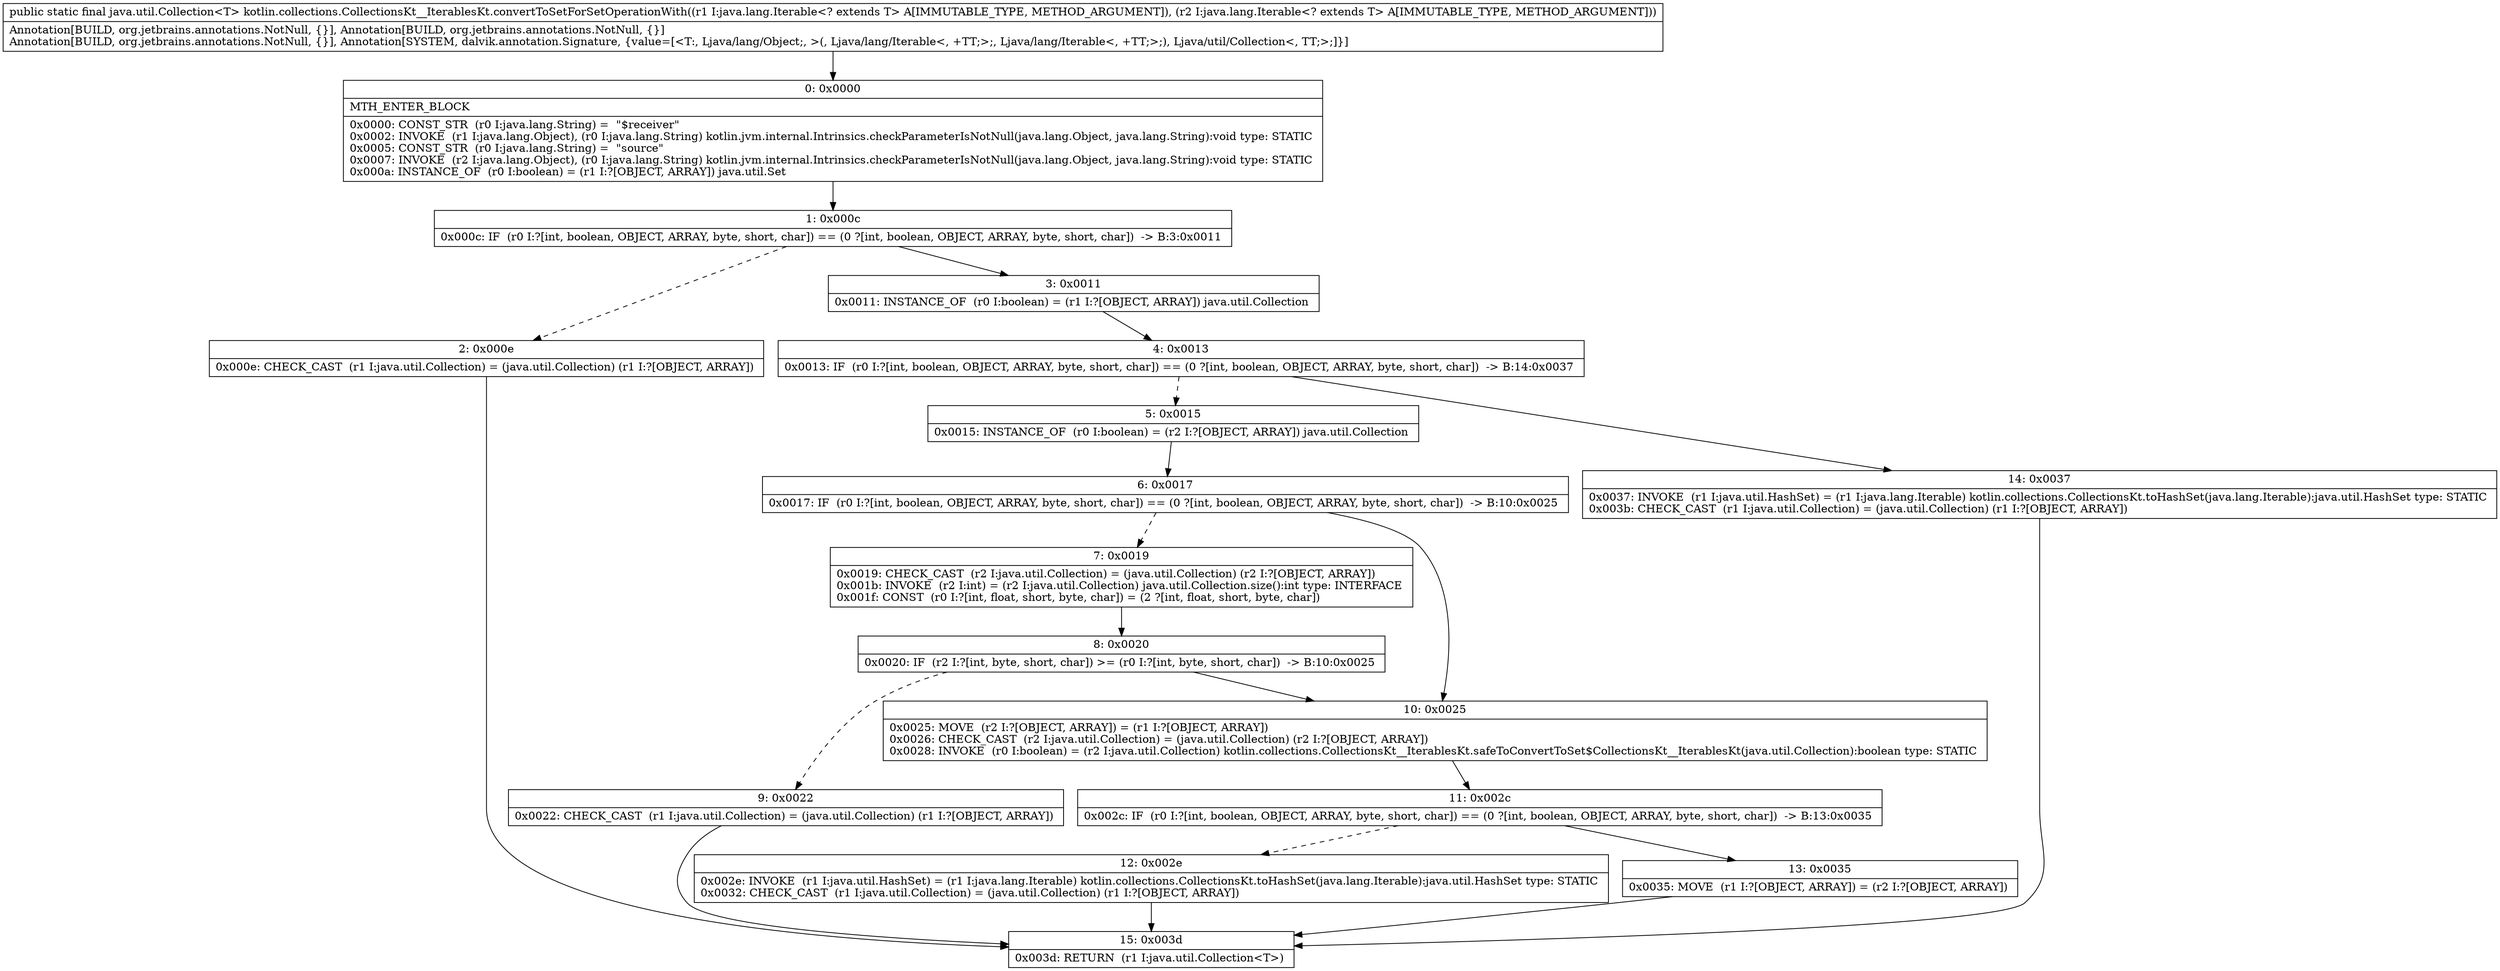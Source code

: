 digraph "CFG forkotlin.collections.CollectionsKt__IterablesKt.convertToSetForSetOperationWith(Ljava\/lang\/Iterable;Ljava\/lang\/Iterable;)Ljava\/util\/Collection;" {
Node_0 [shape=record,label="{0\:\ 0x0000|MTH_ENTER_BLOCK\l|0x0000: CONST_STR  (r0 I:java.lang.String) =  \"$receiver\" \l0x0002: INVOKE  (r1 I:java.lang.Object), (r0 I:java.lang.String) kotlin.jvm.internal.Intrinsics.checkParameterIsNotNull(java.lang.Object, java.lang.String):void type: STATIC \l0x0005: CONST_STR  (r0 I:java.lang.String) =  \"source\" \l0x0007: INVOKE  (r2 I:java.lang.Object), (r0 I:java.lang.String) kotlin.jvm.internal.Intrinsics.checkParameterIsNotNull(java.lang.Object, java.lang.String):void type: STATIC \l0x000a: INSTANCE_OF  (r0 I:boolean) = (r1 I:?[OBJECT, ARRAY]) java.util.Set \l}"];
Node_1 [shape=record,label="{1\:\ 0x000c|0x000c: IF  (r0 I:?[int, boolean, OBJECT, ARRAY, byte, short, char]) == (0 ?[int, boolean, OBJECT, ARRAY, byte, short, char])  \-\> B:3:0x0011 \l}"];
Node_2 [shape=record,label="{2\:\ 0x000e|0x000e: CHECK_CAST  (r1 I:java.util.Collection) = (java.util.Collection) (r1 I:?[OBJECT, ARRAY]) \l}"];
Node_3 [shape=record,label="{3\:\ 0x0011|0x0011: INSTANCE_OF  (r0 I:boolean) = (r1 I:?[OBJECT, ARRAY]) java.util.Collection \l}"];
Node_4 [shape=record,label="{4\:\ 0x0013|0x0013: IF  (r0 I:?[int, boolean, OBJECT, ARRAY, byte, short, char]) == (0 ?[int, boolean, OBJECT, ARRAY, byte, short, char])  \-\> B:14:0x0037 \l}"];
Node_5 [shape=record,label="{5\:\ 0x0015|0x0015: INSTANCE_OF  (r0 I:boolean) = (r2 I:?[OBJECT, ARRAY]) java.util.Collection \l}"];
Node_6 [shape=record,label="{6\:\ 0x0017|0x0017: IF  (r0 I:?[int, boolean, OBJECT, ARRAY, byte, short, char]) == (0 ?[int, boolean, OBJECT, ARRAY, byte, short, char])  \-\> B:10:0x0025 \l}"];
Node_7 [shape=record,label="{7\:\ 0x0019|0x0019: CHECK_CAST  (r2 I:java.util.Collection) = (java.util.Collection) (r2 I:?[OBJECT, ARRAY]) \l0x001b: INVOKE  (r2 I:int) = (r2 I:java.util.Collection) java.util.Collection.size():int type: INTERFACE \l0x001f: CONST  (r0 I:?[int, float, short, byte, char]) = (2 ?[int, float, short, byte, char]) \l}"];
Node_8 [shape=record,label="{8\:\ 0x0020|0x0020: IF  (r2 I:?[int, byte, short, char]) \>= (r0 I:?[int, byte, short, char])  \-\> B:10:0x0025 \l}"];
Node_9 [shape=record,label="{9\:\ 0x0022|0x0022: CHECK_CAST  (r1 I:java.util.Collection) = (java.util.Collection) (r1 I:?[OBJECT, ARRAY]) \l}"];
Node_10 [shape=record,label="{10\:\ 0x0025|0x0025: MOVE  (r2 I:?[OBJECT, ARRAY]) = (r1 I:?[OBJECT, ARRAY]) \l0x0026: CHECK_CAST  (r2 I:java.util.Collection) = (java.util.Collection) (r2 I:?[OBJECT, ARRAY]) \l0x0028: INVOKE  (r0 I:boolean) = (r2 I:java.util.Collection) kotlin.collections.CollectionsKt__IterablesKt.safeToConvertToSet$CollectionsKt__IterablesKt(java.util.Collection):boolean type: STATIC \l}"];
Node_11 [shape=record,label="{11\:\ 0x002c|0x002c: IF  (r0 I:?[int, boolean, OBJECT, ARRAY, byte, short, char]) == (0 ?[int, boolean, OBJECT, ARRAY, byte, short, char])  \-\> B:13:0x0035 \l}"];
Node_12 [shape=record,label="{12\:\ 0x002e|0x002e: INVOKE  (r1 I:java.util.HashSet) = (r1 I:java.lang.Iterable) kotlin.collections.CollectionsKt.toHashSet(java.lang.Iterable):java.util.HashSet type: STATIC \l0x0032: CHECK_CAST  (r1 I:java.util.Collection) = (java.util.Collection) (r1 I:?[OBJECT, ARRAY]) \l}"];
Node_13 [shape=record,label="{13\:\ 0x0035|0x0035: MOVE  (r1 I:?[OBJECT, ARRAY]) = (r2 I:?[OBJECT, ARRAY]) \l}"];
Node_14 [shape=record,label="{14\:\ 0x0037|0x0037: INVOKE  (r1 I:java.util.HashSet) = (r1 I:java.lang.Iterable) kotlin.collections.CollectionsKt.toHashSet(java.lang.Iterable):java.util.HashSet type: STATIC \l0x003b: CHECK_CAST  (r1 I:java.util.Collection) = (java.util.Collection) (r1 I:?[OBJECT, ARRAY]) \l}"];
Node_15 [shape=record,label="{15\:\ 0x003d|0x003d: RETURN  (r1 I:java.util.Collection\<T\>) \l}"];
MethodNode[shape=record,label="{public static final java.util.Collection\<T\> kotlin.collections.CollectionsKt__IterablesKt.convertToSetForSetOperationWith((r1 I:java.lang.Iterable\<? extends T\> A[IMMUTABLE_TYPE, METHOD_ARGUMENT]), (r2 I:java.lang.Iterable\<? extends T\> A[IMMUTABLE_TYPE, METHOD_ARGUMENT]))  | Annotation[BUILD, org.jetbrains.annotations.NotNull, \{\}], Annotation[BUILD, org.jetbrains.annotations.NotNull, \{\}]\lAnnotation[BUILD, org.jetbrains.annotations.NotNull, \{\}], Annotation[SYSTEM, dalvik.annotation.Signature, \{value=[\<T:, Ljava\/lang\/Object;, \>(, Ljava\/lang\/Iterable\<, +TT;\>;, Ljava\/lang\/Iterable\<, +TT;\>;), Ljava\/util\/Collection\<, TT;\>;]\}]\l}"];
MethodNode -> Node_0;
Node_0 -> Node_1;
Node_1 -> Node_2[style=dashed];
Node_1 -> Node_3;
Node_2 -> Node_15;
Node_3 -> Node_4;
Node_4 -> Node_5[style=dashed];
Node_4 -> Node_14;
Node_5 -> Node_6;
Node_6 -> Node_7[style=dashed];
Node_6 -> Node_10;
Node_7 -> Node_8;
Node_8 -> Node_9[style=dashed];
Node_8 -> Node_10;
Node_9 -> Node_15;
Node_10 -> Node_11;
Node_11 -> Node_12[style=dashed];
Node_11 -> Node_13;
Node_12 -> Node_15;
Node_13 -> Node_15;
Node_14 -> Node_15;
}

